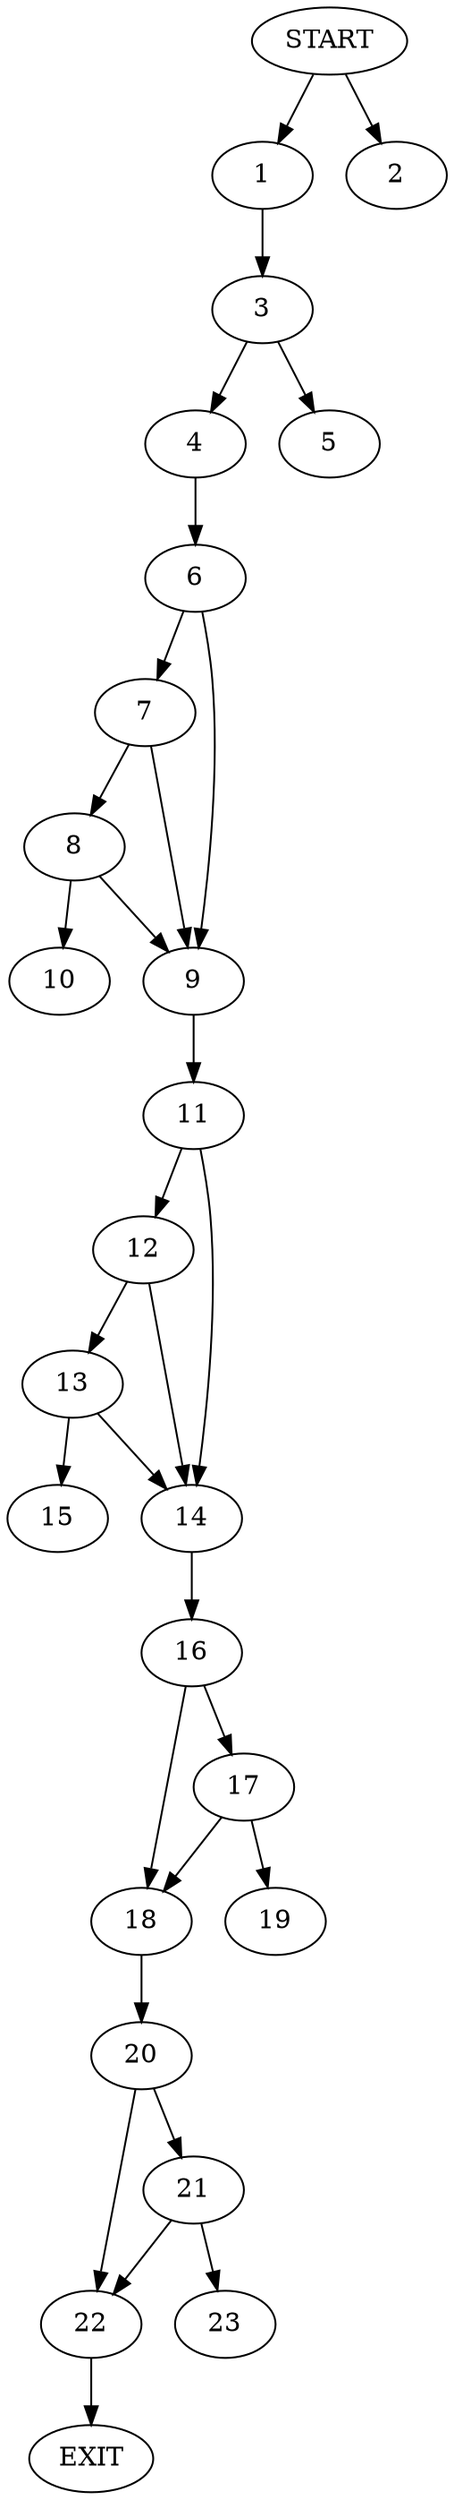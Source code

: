 digraph { 
0 [label="START"];
1;
2;
3;
4;
5;
6;
7;
8;
9;
10;
11;
12;
13;
14;
15;
16;
17;
18;
19;
20;
21;
22;
23;
24[label="EXIT"];
0 -> 1;
0 -> 2;
1 -> 3;
3 -> 4;
3 -> 5;
4 -> 6;
6 -> 9;
6 -> 7;
7 -> 9;
7 -> 8;
8 -> 9;
8 -> 10;
9 -> 11;
11 -> 14;
11 -> 12;
12 -> 14;
12 -> 13;
13 -> 14;
13 -> 15;
14 -> 16;
16 -> 17;
16 -> 18;
17 -> 19;
17 -> 18;
18 -> 20;
20 -> 21;
20 -> 22;
21 -> 23;
21 -> 22;
22 -> 24;
}